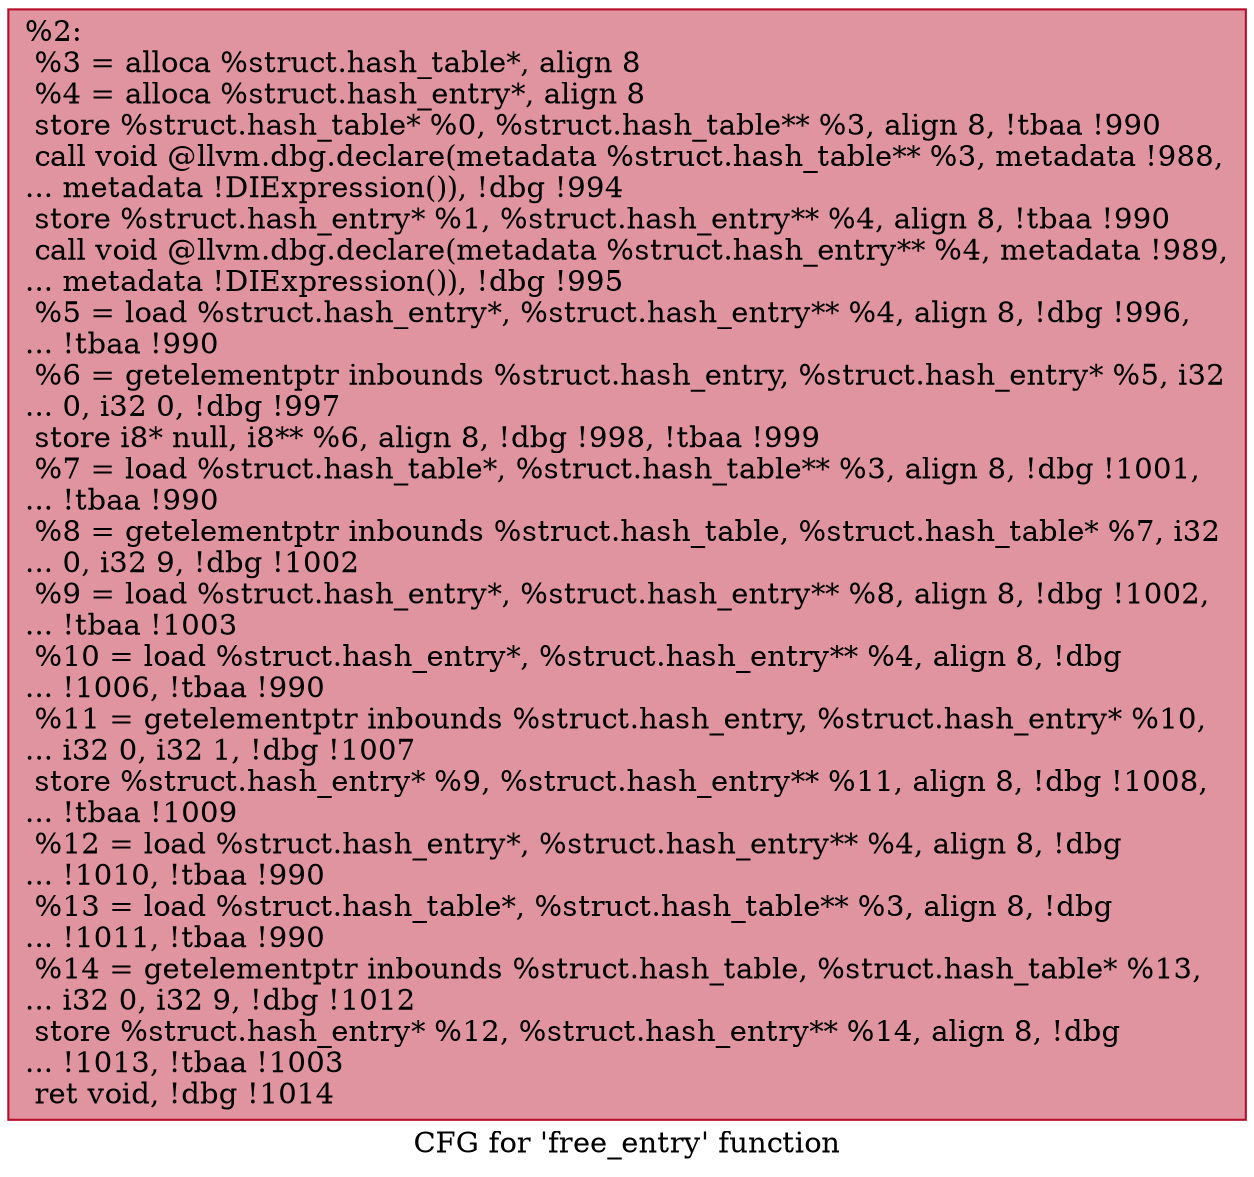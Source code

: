 digraph "CFG for 'free_entry' function" {
	label="CFG for 'free_entry' function";

	Node0x218e380 [shape=record,color="#b70d28ff", style=filled, fillcolor="#b70d2870",label="{%2:\l  %3 = alloca %struct.hash_table*, align 8\l  %4 = alloca %struct.hash_entry*, align 8\l  store %struct.hash_table* %0, %struct.hash_table** %3, align 8, !tbaa !990\l  call void @llvm.dbg.declare(metadata %struct.hash_table** %3, metadata !988,\l... metadata !DIExpression()), !dbg !994\l  store %struct.hash_entry* %1, %struct.hash_entry** %4, align 8, !tbaa !990\l  call void @llvm.dbg.declare(metadata %struct.hash_entry** %4, metadata !989,\l... metadata !DIExpression()), !dbg !995\l  %5 = load %struct.hash_entry*, %struct.hash_entry** %4, align 8, !dbg !996,\l... !tbaa !990\l  %6 = getelementptr inbounds %struct.hash_entry, %struct.hash_entry* %5, i32\l... 0, i32 0, !dbg !997\l  store i8* null, i8** %6, align 8, !dbg !998, !tbaa !999\l  %7 = load %struct.hash_table*, %struct.hash_table** %3, align 8, !dbg !1001,\l... !tbaa !990\l  %8 = getelementptr inbounds %struct.hash_table, %struct.hash_table* %7, i32\l... 0, i32 9, !dbg !1002\l  %9 = load %struct.hash_entry*, %struct.hash_entry** %8, align 8, !dbg !1002,\l... !tbaa !1003\l  %10 = load %struct.hash_entry*, %struct.hash_entry** %4, align 8, !dbg\l... !1006, !tbaa !990\l  %11 = getelementptr inbounds %struct.hash_entry, %struct.hash_entry* %10,\l... i32 0, i32 1, !dbg !1007\l  store %struct.hash_entry* %9, %struct.hash_entry** %11, align 8, !dbg !1008,\l... !tbaa !1009\l  %12 = load %struct.hash_entry*, %struct.hash_entry** %4, align 8, !dbg\l... !1010, !tbaa !990\l  %13 = load %struct.hash_table*, %struct.hash_table** %3, align 8, !dbg\l... !1011, !tbaa !990\l  %14 = getelementptr inbounds %struct.hash_table, %struct.hash_table* %13,\l... i32 0, i32 9, !dbg !1012\l  store %struct.hash_entry* %12, %struct.hash_entry** %14, align 8, !dbg\l... !1013, !tbaa !1003\l  ret void, !dbg !1014\l}"];
}

